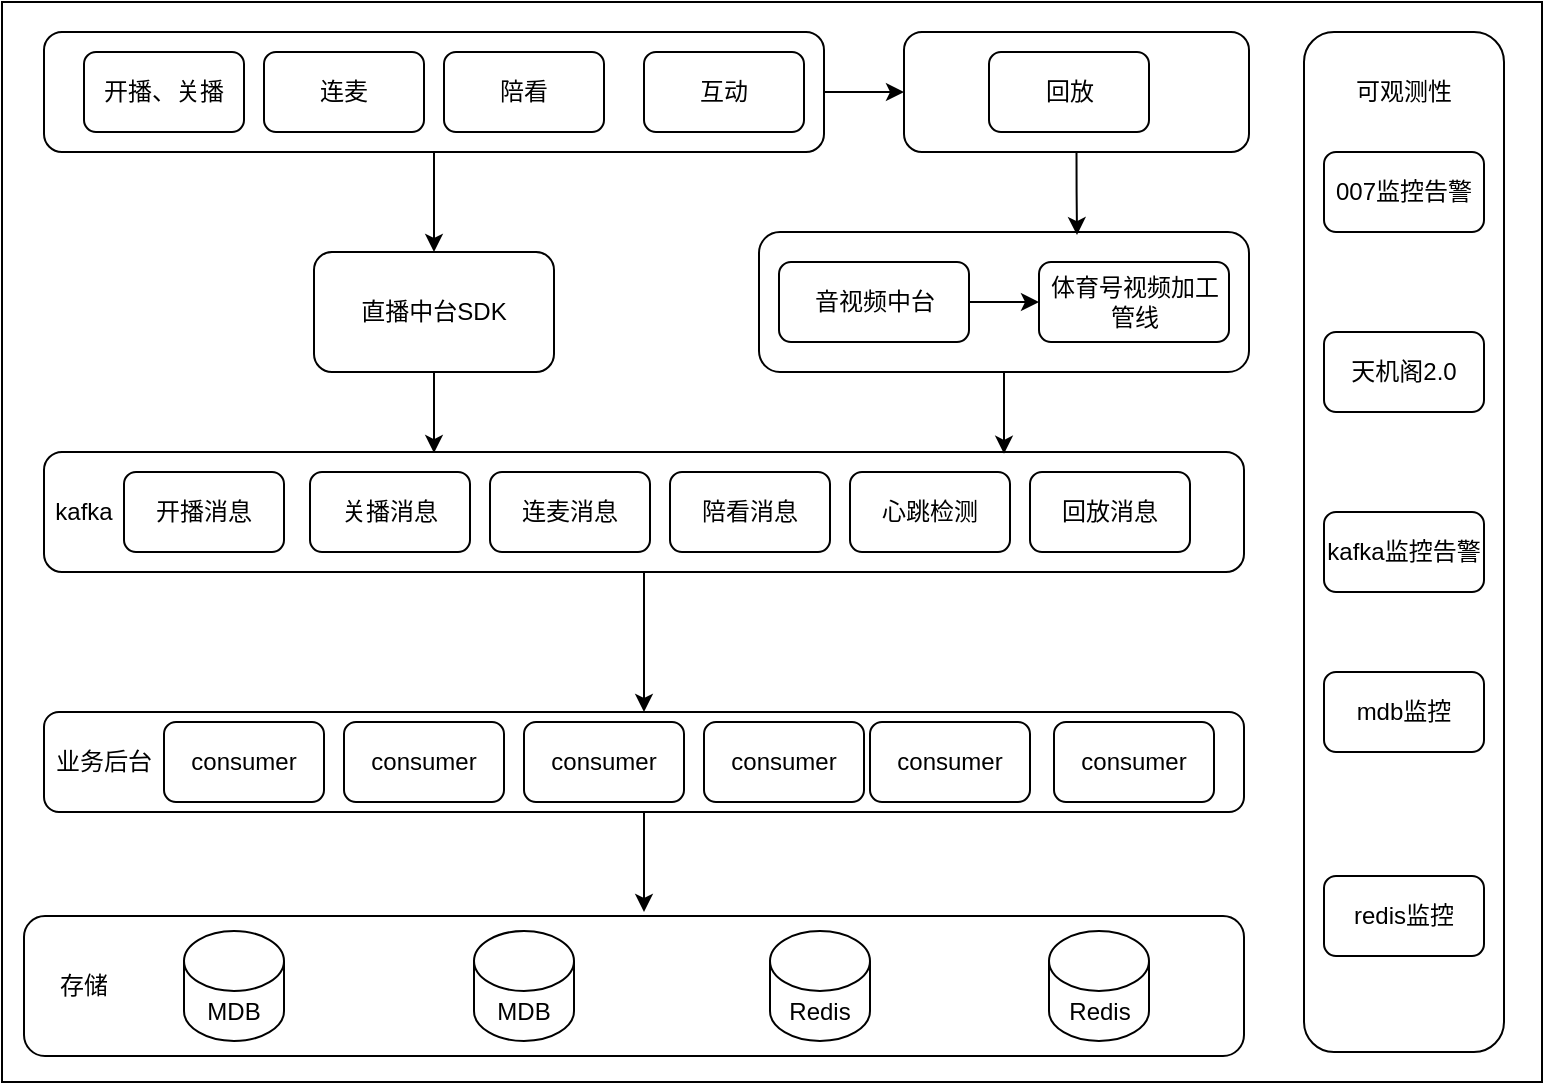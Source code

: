 <mxfile version="20.1.1" type="github">
  <diagram id="S06ZDXa4kvDIrcSH82mr" name="Page-1">
    <mxGraphModel dx="1379" dy="809" grid="1" gridSize="10" guides="1" tooltips="1" connect="1" arrows="1" fold="1" page="1" pageScale="1" pageWidth="827" pageHeight="1169" math="0" shadow="0">
      <root>
        <mxCell id="0" />
        <mxCell id="1" parent="0" />
        <mxCell id="aBAsnAVBd_ozb9G8srjK-80" value="" style="rounded=0;whiteSpace=wrap;html=1;" vertex="1" parent="1">
          <mxGeometry x="29" y="15" width="770" height="540" as="geometry" />
        </mxCell>
        <mxCell id="aBAsnAVBd_ozb9G8srjK-47" style="edgeStyle=orthogonalEdgeStyle;rounded=0;orthogonalLoop=1;jettySize=auto;html=1;exitX=0.5;exitY=1;exitDx=0;exitDy=0;entryX=0.325;entryY=0.009;entryDx=0;entryDy=0;entryPerimeter=0;" edge="1" parent="1" source="aBAsnAVBd_ozb9G8srjK-2" target="aBAsnAVBd_ozb9G8srjK-13">
          <mxGeometry relative="1" as="geometry" />
        </mxCell>
        <mxCell id="aBAsnAVBd_ozb9G8srjK-2" value="直播中台SDK" style="rounded=1;whiteSpace=wrap;html=1;" vertex="1" parent="1">
          <mxGeometry x="185" y="140" width="120" height="60" as="geometry" />
        </mxCell>
        <mxCell id="aBAsnAVBd_ozb9G8srjK-9" style="edgeStyle=orthogonalEdgeStyle;rounded=0;orthogonalLoop=1;jettySize=auto;html=1;exitX=0.5;exitY=1;exitDx=0;exitDy=0;entryX=0.5;entryY=0;entryDx=0;entryDy=0;" edge="1" parent="1" source="aBAsnAVBd_ozb9G8srjK-3" target="aBAsnAVBd_ozb9G8srjK-2">
          <mxGeometry relative="1" as="geometry" />
        </mxCell>
        <mxCell id="aBAsnAVBd_ozb9G8srjK-43" style="edgeStyle=orthogonalEdgeStyle;rounded=0;orthogonalLoop=1;jettySize=auto;html=1;exitX=1;exitY=0.5;exitDx=0;exitDy=0;entryX=0;entryY=0.5;entryDx=0;entryDy=0;" edge="1" parent="1" source="aBAsnAVBd_ozb9G8srjK-3" target="aBAsnAVBd_ozb9G8srjK-41">
          <mxGeometry relative="1" as="geometry" />
        </mxCell>
        <mxCell id="aBAsnAVBd_ozb9G8srjK-3" value="" style="rounded=1;whiteSpace=wrap;html=1;" vertex="1" parent="1">
          <mxGeometry x="50" y="30" width="390" height="60" as="geometry" />
        </mxCell>
        <mxCell id="aBAsnAVBd_ozb9G8srjK-4" value="开播、关播" style="rounded=1;whiteSpace=wrap;html=1;" vertex="1" parent="1">
          <mxGeometry x="70" y="40" width="80" height="40" as="geometry" />
        </mxCell>
        <mxCell id="aBAsnAVBd_ozb9G8srjK-5" value="连麦" style="rounded=1;whiteSpace=wrap;html=1;" vertex="1" parent="1">
          <mxGeometry x="160" y="40" width="80" height="40" as="geometry" />
        </mxCell>
        <mxCell id="aBAsnAVBd_ozb9G8srjK-6" value="陪看" style="rounded=1;whiteSpace=wrap;html=1;" vertex="1" parent="1">
          <mxGeometry x="250" y="40" width="80" height="40" as="geometry" />
        </mxCell>
        <mxCell id="aBAsnAVBd_ozb9G8srjK-7" value="互动" style="rounded=1;whiteSpace=wrap;html=1;" vertex="1" parent="1">
          <mxGeometry x="350" y="40" width="80" height="40" as="geometry" />
        </mxCell>
        <mxCell id="aBAsnAVBd_ozb9G8srjK-67" style="edgeStyle=orthogonalEdgeStyle;rounded=0;orthogonalLoop=1;jettySize=auto;html=1;exitX=0.5;exitY=1;exitDx=0;exitDy=0;entryX=0.5;entryY=0;entryDx=0;entryDy=0;" edge="1" parent="1" source="aBAsnAVBd_ozb9G8srjK-13" target="aBAsnAVBd_ozb9G8srjK-18">
          <mxGeometry relative="1" as="geometry" />
        </mxCell>
        <mxCell id="aBAsnAVBd_ozb9G8srjK-13" value="" style="rounded=1;whiteSpace=wrap;html=1;" vertex="1" parent="1">
          <mxGeometry x="50" y="240" width="600" height="60" as="geometry" />
        </mxCell>
        <mxCell id="aBAsnAVBd_ozb9G8srjK-68" style="edgeStyle=orthogonalEdgeStyle;rounded=0;orthogonalLoop=1;jettySize=auto;html=1;exitX=0.5;exitY=1;exitDx=0;exitDy=0;" edge="1" parent="1" source="aBAsnAVBd_ozb9G8srjK-18">
          <mxGeometry relative="1" as="geometry">
            <mxPoint x="350" y="470" as="targetPoint" />
          </mxGeometry>
        </mxCell>
        <mxCell id="aBAsnAVBd_ozb9G8srjK-18" value="" style="rounded=1;whiteSpace=wrap;html=1;" vertex="1" parent="1">
          <mxGeometry x="50" y="370" width="600" height="50" as="geometry" />
        </mxCell>
        <mxCell id="aBAsnAVBd_ozb9G8srjK-20" value="" style="rounded=1;whiteSpace=wrap;html=1;" vertex="1" parent="1">
          <mxGeometry x="40" y="472" width="610" height="70" as="geometry" />
        </mxCell>
        <mxCell id="aBAsnAVBd_ozb9G8srjK-23" value="MDB" style="shape=cylinder3;whiteSpace=wrap;html=1;boundedLbl=1;backgroundOutline=1;size=15;" vertex="1" parent="1">
          <mxGeometry x="120" y="479.5" width="50" height="55" as="geometry" />
        </mxCell>
        <mxCell id="aBAsnAVBd_ozb9G8srjK-24" value="Redis" style="shape=cylinder3;whiteSpace=wrap;html=1;boundedLbl=1;backgroundOutline=1;size=15;" vertex="1" parent="1">
          <mxGeometry x="552.5" y="479.5" width="50" height="55" as="geometry" />
        </mxCell>
        <mxCell id="aBAsnAVBd_ozb9G8srjK-46" style="edgeStyle=orthogonalEdgeStyle;rounded=0;orthogonalLoop=1;jettySize=auto;html=1;exitX=0.5;exitY=1;exitDx=0;exitDy=0;entryX=0.8;entryY=0.015;entryDx=0;entryDy=0;entryPerimeter=0;" edge="1" parent="1" source="aBAsnAVBd_ozb9G8srjK-31" target="aBAsnAVBd_ozb9G8srjK-13">
          <mxGeometry relative="1" as="geometry" />
        </mxCell>
        <mxCell id="aBAsnAVBd_ozb9G8srjK-31" value="" style="rounded=1;whiteSpace=wrap;html=1;" vertex="1" parent="1">
          <mxGeometry x="407.5" y="130" width="245" height="70" as="geometry" />
        </mxCell>
        <mxCell id="aBAsnAVBd_ozb9G8srjK-38" style="edgeStyle=orthogonalEdgeStyle;rounded=0;orthogonalLoop=1;jettySize=auto;html=1;exitX=1;exitY=0.5;exitDx=0;exitDy=0;entryX=0;entryY=0.5;entryDx=0;entryDy=0;" edge="1" parent="1" source="aBAsnAVBd_ozb9G8srjK-35" target="aBAsnAVBd_ozb9G8srjK-37">
          <mxGeometry relative="1" as="geometry" />
        </mxCell>
        <mxCell id="aBAsnAVBd_ozb9G8srjK-35" value="音视频中台" style="rounded=1;whiteSpace=wrap;html=1;" vertex="1" parent="1">
          <mxGeometry x="417.5" y="145" width="95" height="40" as="geometry" />
        </mxCell>
        <mxCell id="aBAsnAVBd_ozb9G8srjK-37" value="体育号视频加工管线" style="rounded=1;whiteSpace=wrap;html=1;" vertex="1" parent="1">
          <mxGeometry x="547.5" y="145" width="95" height="40" as="geometry" />
        </mxCell>
        <mxCell id="aBAsnAVBd_ozb9G8srjK-45" style="edgeStyle=orthogonalEdgeStyle;rounded=0;orthogonalLoop=1;jettySize=auto;html=1;exitX=0.5;exitY=1;exitDx=0;exitDy=0;entryX=0.649;entryY=0.022;entryDx=0;entryDy=0;entryPerimeter=0;" edge="1" parent="1" source="aBAsnAVBd_ozb9G8srjK-41" target="aBAsnAVBd_ozb9G8srjK-31">
          <mxGeometry relative="1" as="geometry" />
        </mxCell>
        <mxCell id="aBAsnAVBd_ozb9G8srjK-41" value="" style="rounded=1;whiteSpace=wrap;html=1;" vertex="1" parent="1">
          <mxGeometry x="480" y="30" width="172.5" height="60" as="geometry" />
        </mxCell>
        <mxCell id="aBAsnAVBd_ozb9G8srjK-42" value="回放" style="rounded=1;whiteSpace=wrap;html=1;" vertex="1" parent="1">
          <mxGeometry x="522.5" y="40" width="80" height="40" as="geometry" />
        </mxCell>
        <mxCell id="aBAsnAVBd_ozb9G8srjK-48" value="consumer" style="rounded=1;whiteSpace=wrap;html=1;" vertex="1" parent="1">
          <mxGeometry x="110" y="375" width="80" height="40" as="geometry" />
        </mxCell>
        <mxCell id="aBAsnAVBd_ozb9G8srjK-49" value="关播消息" style="rounded=1;whiteSpace=wrap;html=1;" vertex="1" parent="1">
          <mxGeometry x="183" y="250" width="80" height="40" as="geometry" />
        </mxCell>
        <mxCell id="aBAsnAVBd_ozb9G8srjK-50" value="连麦消息" style="rounded=1;whiteSpace=wrap;html=1;" vertex="1" parent="1">
          <mxGeometry x="273" y="250" width="80" height="40" as="geometry" />
        </mxCell>
        <mxCell id="aBAsnAVBd_ozb9G8srjK-51" value="陪看消息" style="rounded=1;whiteSpace=wrap;html=1;" vertex="1" parent="1">
          <mxGeometry x="363" y="250" width="80" height="40" as="geometry" />
        </mxCell>
        <mxCell id="aBAsnAVBd_ozb9G8srjK-53" value="心跳检测" style="rounded=1;whiteSpace=wrap;html=1;" vertex="1" parent="1">
          <mxGeometry x="453" y="250" width="80" height="40" as="geometry" />
        </mxCell>
        <mxCell id="aBAsnAVBd_ozb9G8srjK-54" value="回放消息" style="rounded=1;whiteSpace=wrap;html=1;" vertex="1" parent="1">
          <mxGeometry x="543" y="250" width="80" height="40" as="geometry" />
        </mxCell>
        <mxCell id="aBAsnAVBd_ozb9G8srjK-55" value="kafka" style="text;html=1;strokeColor=none;fillColor=none;align=center;verticalAlign=middle;whiteSpace=wrap;rounded=0;" vertex="1" parent="1">
          <mxGeometry x="40" y="255" width="60" height="30" as="geometry" />
        </mxCell>
        <mxCell id="aBAsnAVBd_ozb9G8srjK-56" value="consumer" style="rounded=1;whiteSpace=wrap;html=1;" vertex="1" parent="1">
          <mxGeometry x="200" y="375" width="80" height="40" as="geometry" />
        </mxCell>
        <mxCell id="aBAsnAVBd_ozb9G8srjK-57" value="consumer" style="rounded=1;whiteSpace=wrap;html=1;" vertex="1" parent="1">
          <mxGeometry x="290" y="375" width="80" height="40" as="geometry" />
        </mxCell>
        <mxCell id="aBAsnAVBd_ozb9G8srjK-58" value="consumer" style="rounded=1;whiteSpace=wrap;html=1;" vertex="1" parent="1">
          <mxGeometry x="380" y="375" width="80" height="40" as="geometry" />
        </mxCell>
        <mxCell id="aBAsnAVBd_ozb9G8srjK-59" value="consumer" style="rounded=1;whiteSpace=wrap;html=1;" vertex="1" parent="1">
          <mxGeometry x="555" y="375" width="80" height="40" as="geometry" />
        </mxCell>
        <mxCell id="aBAsnAVBd_ozb9G8srjK-60" value="开播消息" style="rounded=1;whiteSpace=wrap;html=1;" vertex="1" parent="1">
          <mxGeometry x="90" y="250" width="80" height="40" as="geometry" />
        </mxCell>
        <mxCell id="aBAsnAVBd_ozb9G8srjK-61" value="consumer" style="rounded=1;whiteSpace=wrap;html=1;" vertex="1" parent="1">
          <mxGeometry x="463" y="375" width="80" height="40" as="geometry" />
        </mxCell>
        <mxCell id="aBAsnAVBd_ozb9G8srjK-62" value="业务后台" style="text;html=1;strokeColor=none;fillColor=none;align=center;verticalAlign=middle;whiteSpace=wrap;rounded=0;" vertex="1" parent="1">
          <mxGeometry x="50" y="380" width="60" height="30" as="geometry" />
        </mxCell>
        <mxCell id="aBAsnAVBd_ozb9G8srjK-63" value="MDB" style="shape=cylinder3;whiteSpace=wrap;html=1;boundedLbl=1;backgroundOutline=1;size=15;" vertex="1" parent="1">
          <mxGeometry x="265" y="479.5" width="50" height="55" as="geometry" />
        </mxCell>
        <mxCell id="aBAsnAVBd_ozb9G8srjK-65" value="Redis" style="shape=cylinder3;whiteSpace=wrap;html=1;boundedLbl=1;backgroundOutline=1;size=15;" vertex="1" parent="1">
          <mxGeometry x="413" y="479.5" width="50" height="55" as="geometry" />
        </mxCell>
        <mxCell id="aBAsnAVBd_ozb9G8srjK-66" value="存储" style="text;html=1;strokeColor=none;fillColor=none;align=center;verticalAlign=middle;whiteSpace=wrap;rounded=0;" vertex="1" parent="1">
          <mxGeometry x="40" y="492" width="60" height="30" as="geometry" />
        </mxCell>
        <mxCell id="aBAsnAVBd_ozb9G8srjK-70" value="" style="rounded=1;whiteSpace=wrap;html=1;" vertex="1" parent="1">
          <mxGeometry x="680" y="30" width="100" height="510" as="geometry" />
        </mxCell>
        <mxCell id="aBAsnAVBd_ozb9G8srjK-72" value="007监控告警" style="rounded=1;whiteSpace=wrap;html=1;" vertex="1" parent="1">
          <mxGeometry x="690" y="90" width="80" height="40" as="geometry" />
        </mxCell>
        <mxCell id="aBAsnAVBd_ozb9G8srjK-73" value="天机阁2.0" style="rounded=1;whiteSpace=wrap;html=1;" vertex="1" parent="1">
          <mxGeometry x="690" y="180" width="80" height="40" as="geometry" />
        </mxCell>
        <mxCell id="aBAsnAVBd_ozb9G8srjK-74" value="kafka监控告警" style="rounded=1;whiteSpace=wrap;html=1;" vertex="1" parent="1">
          <mxGeometry x="690" y="270" width="80" height="40" as="geometry" />
        </mxCell>
        <mxCell id="aBAsnAVBd_ozb9G8srjK-75" value="mdb监控" style="rounded=1;whiteSpace=wrap;html=1;" vertex="1" parent="1">
          <mxGeometry x="690" y="350" width="80" height="40" as="geometry" />
        </mxCell>
        <mxCell id="aBAsnAVBd_ozb9G8srjK-76" value="redis监控" style="rounded=1;whiteSpace=wrap;html=1;" vertex="1" parent="1">
          <mxGeometry x="690" y="452" width="80" height="40" as="geometry" />
        </mxCell>
        <mxCell id="aBAsnAVBd_ozb9G8srjK-78" value="可观测性" style="text;html=1;strokeColor=none;fillColor=none;align=center;verticalAlign=middle;whiteSpace=wrap;rounded=0;" vertex="1" parent="1">
          <mxGeometry x="700" y="45" width="60" height="30" as="geometry" />
        </mxCell>
      </root>
    </mxGraphModel>
  </diagram>
</mxfile>
